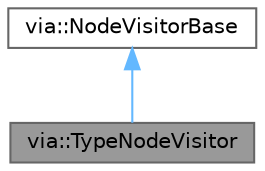 digraph "via::TypeNodeVisitor"
{
 // LATEX_PDF_SIZE
  bgcolor="transparent";
  edge [fontname=Helvetica,fontsize=10,labelfontname=Helvetica,labelfontsize=10];
  node [fontname=Helvetica,fontsize=10,shape=box,height=0.2,width=0.4];
  Node1 [id="Node000001",label="via::TypeNodeVisitor",height=0.2,width=0.4,color="gray40", fillcolor="grey60", style="filled", fontcolor="black",tooltip="AST visitor for analyzing or transforming statements relevant to type resolution."];
  Node2 -> Node1 [id="edge1_Node000001_Node000002",dir="back",color="steelblue1",style="solid",tooltip=" "];
  Node2 [id="Node000002",label="via::NodeVisitorBase",height=0.2,width=0.4,color="gray40", fillcolor="white", style="filled",URL="$classvia_1_1NodeVisitorBase.html",tooltip="Abstract base class for all AST visitors. Provides virtual visit methods for every AST node type."];
}
